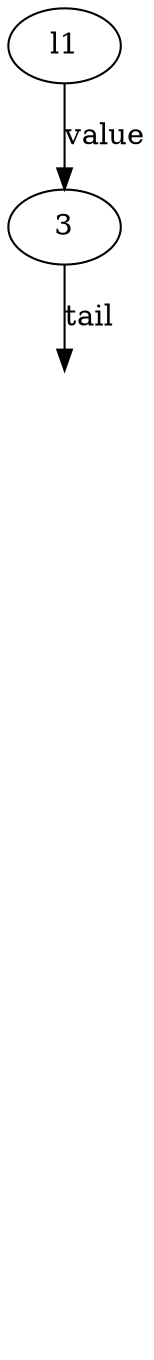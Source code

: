 digraph {
    l1[class="fix"]
    l2[class="fix" style=invis]
    l3[class="fix" style=invis]
    l4[class="fix" style=invis]
    p1[label=3 class="cell"]
    p2[label=2 class="cell" style=invis]
    p3[label=1 class="cell" style=invis]
    nil[class="nil" style=invis]

    l1 -> p1[label=value]
    p1 -> l2[label=tail]
    l2 -> p2[label=value style=invis]
    p2 -> l3[label=tail style=invis]
    l3 -> p3[label=value style=invis]
    p3 -> l4[label=tail style=invis]
    l4 -> nil[label=value style=invis]
}
